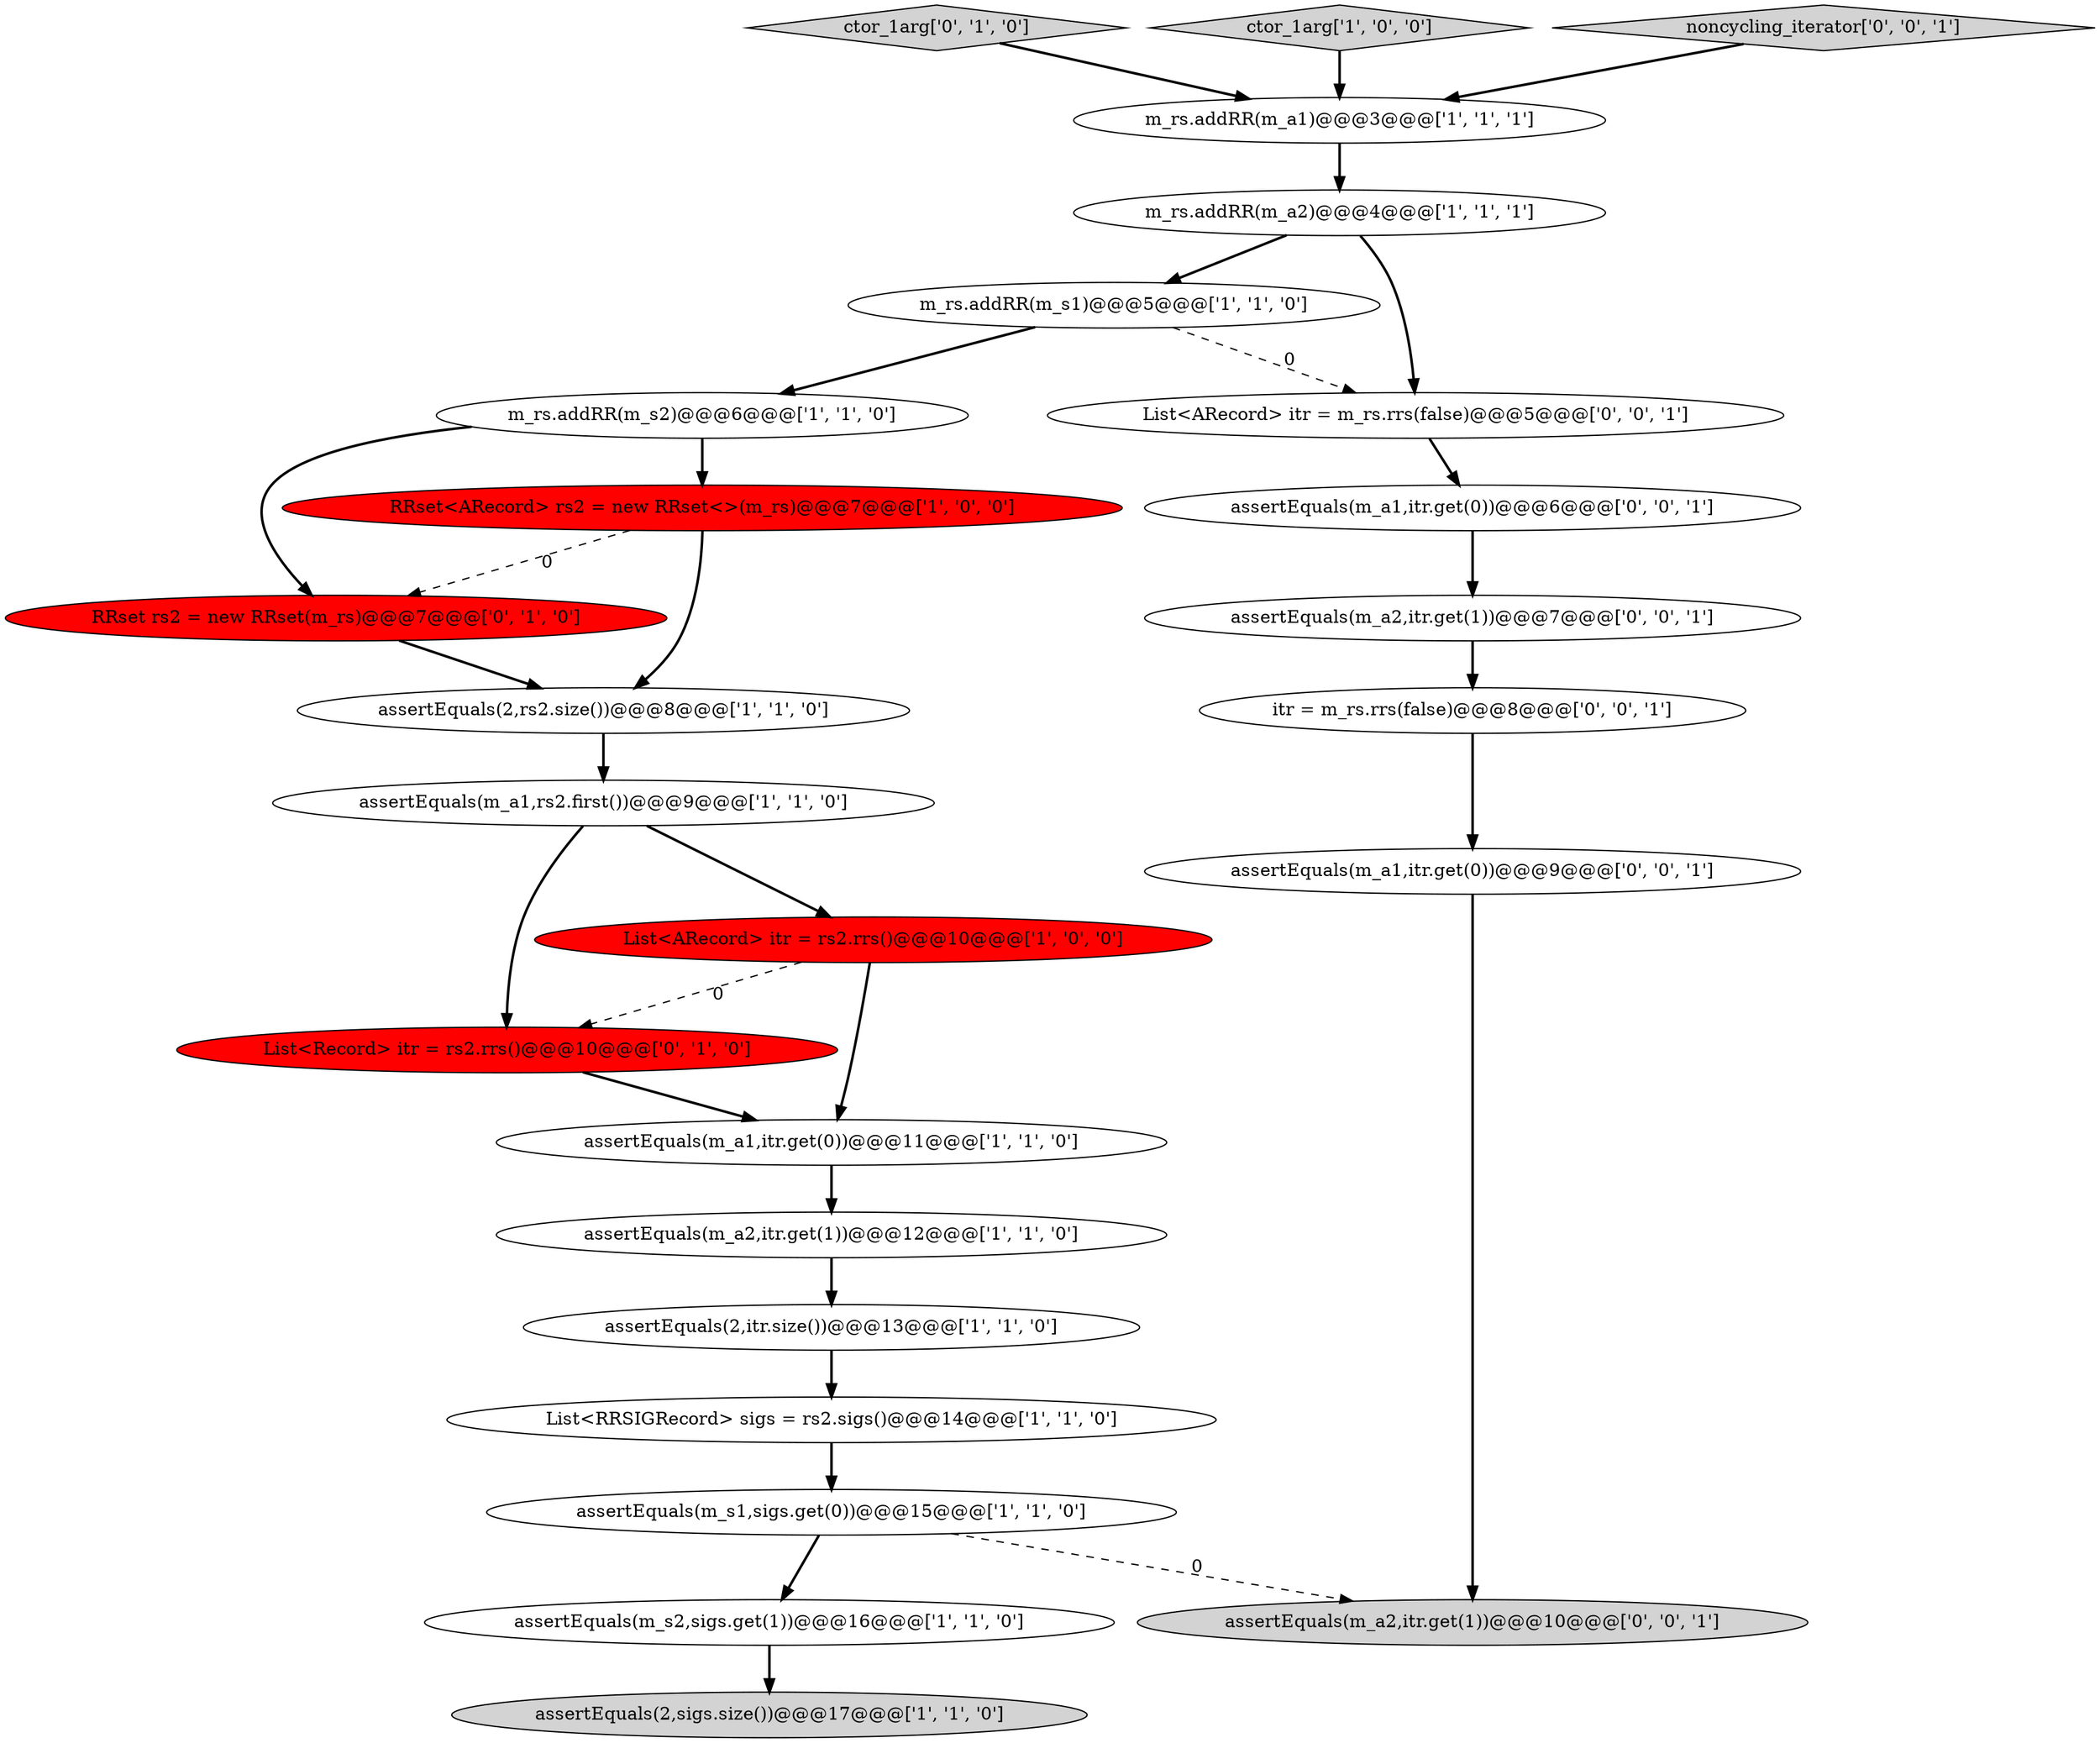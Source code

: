 digraph {
22 [style = filled, label = "assertEquals(m_a1,itr.get(0))@@@6@@@['0', '0', '1']", fillcolor = white, shape = ellipse image = "AAA0AAABBB3BBB"];
4 [style = filled, label = "assertEquals(m_s1,sigs.get(0))@@@15@@@['1', '1', '0']", fillcolor = white, shape = ellipse image = "AAA0AAABBB1BBB"];
9 [style = filled, label = "List<ARecord> itr = rs2.rrs()@@@10@@@['1', '0', '0']", fillcolor = red, shape = ellipse image = "AAA1AAABBB1BBB"];
11 [style = filled, label = "assertEquals(m_a2,itr.get(1))@@@12@@@['1', '1', '0']", fillcolor = white, shape = ellipse image = "AAA0AAABBB1BBB"];
7 [style = filled, label = "RRset<ARecord> rs2 = new RRset<>(m_rs)@@@7@@@['1', '0', '0']", fillcolor = red, shape = ellipse image = "AAA1AAABBB1BBB"];
8 [style = filled, label = "List<RRSIGRecord> sigs = rs2.sigs()@@@14@@@['1', '1', '0']", fillcolor = white, shape = ellipse image = "AAA0AAABBB1BBB"];
20 [style = filled, label = "itr = m_rs.rrs(false)@@@8@@@['0', '0', '1']", fillcolor = white, shape = ellipse image = "AAA0AAABBB3BBB"];
14 [style = filled, label = "m_rs.addRR(m_s2)@@@6@@@['1', '1', '0']", fillcolor = white, shape = ellipse image = "AAA0AAABBB1BBB"];
2 [style = filled, label = "m_rs.addRR(m_s1)@@@5@@@['1', '1', '0']", fillcolor = white, shape = ellipse image = "AAA0AAABBB1BBB"];
25 [style = filled, label = "assertEquals(m_a1,itr.get(0))@@@9@@@['0', '0', '1']", fillcolor = white, shape = ellipse image = "AAA0AAABBB3BBB"];
15 [style = filled, label = "assertEquals(2,rs2.size())@@@8@@@['1', '1', '0']", fillcolor = white, shape = ellipse image = "AAA0AAABBB1BBB"];
17 [style = filled, label = "List<Record> itr = rs2.rrs()@@@10@@@['0', '1', '0']", fillcolor = red, shape = ellipse image = "AAA1AAABBB2BBB"];
12 [style = filled, label = "assertEquals(m_a1,rs2.first())@@@9@@@['1', '1', '0']", fillcolor = white, shape = ellipse image = "AAA0AAABBB1BBB"];
5 [style = filled, label = "assertEquals(2,itr.size())@@@13@@@['1', '1', '0']", fillcolor = white, shape = ellipse image = "AAA0AAABBB1BBB"];
16 [style = filled, label = "ctor_1arg['0', '1', '0']", fillcolor = lightgray, shape = diamond image = "AAA0AAABBB2BBB"];
18 [style = filled, label = "RRset rs2 = new RRset(m_rs)@@@7@@@['0', '1', '0']", fillcolor = red, shape = ellipse image = "AAA1AAABBB2BBB"];
3 [style = filled, label = "assertEquals(m_a1,itr.get(0))@@@11@@@['1', '1', '0']", fillcolor = white, shape = ellipse image = "AAA0AAABBB1BBB"];
6 [style = filled, label = "assertEquals(m_s2,sigs.get(1))@@@16@@@['1', '1', '0']", fillcolor = white, shape = ellipse image = "AAA0AAABBB1BBB"];
21 [style = filled, label = "assertEquals(m_a2,itr.get(1))@@@7@@@['0', '0', '1']", fillcolor = white, shape = ellipse image = "AAA0AAABBB3BBB"];
0 [style = filled, label = "m_rs.addRR(m_a1)@@@3@@@['1', '1', '1']", fillcolor = white, shape = ellipse image = "AAA0AAABBB1BBB"];
24 [style = filled, label = "assertEquals(m_a2,itr.get(1))@@@10@@@['0', '0', '1']", fillcolor = lightgray, shape = ellipse image = "AAA0AAABBB3BBB"];
10 [style = filled, label = "ctor_1arg['1', '0', '0']", fillcolor = lightgray, shape = diamond image = "AAA0AAABBB1BBB"];
23 [style = filled, label = "noncycling_iterator['0', '0', '1']", fillcolor = lightgray, shape = diamond image = "AAA0AAABBB3BBB"];
13 [style = filled, label = "assertEquals(2,sigs.size())@@@17@@@['1', '1', '0']", fillcolor = lightgray, shape = ellipse image = "AAA0AAABBB1BBB"];
19 [style = filled, label = "List<ARecord> itr = m_rs.rrs(false)@@@5@@@['0', '0', '1']", fillcolor = white, shape = ellipse image = "AAA0AAABBB3BBB"];
1 [style = filled, label = "m_rs.addRR(m_a2)@@@4@@@['1', '1', '1']", fillcolor = white, shape = ellipse image = "AAA0AAABBB1BBB"];
5->8 [style = bold, label=""];
16->0 [style = bold, label=""];
2->19 [style = dashed, label="0"];
7->18 [style = dashed, label="0"];
4->6 [style = bold, label=""];
12->17 [style = bold, label=""];
18->15 [style = bold, label=""];
3->11 [style = bold, label=""];
22->21 [style = bold, label=""];
12->9 [style = bold, label=""];
20->25 [style = bold, label=""];
23->0 [style = bold, label=""];
14->7 [style = bold, label=""];
25->24 [style = bold, label=""];
11->5 [style = bold, label=""];
21->20 [style = bold, label=""];
0->1 [style = bold, label=""];
6->13 [style = bold, label=""];
9->17 [style = dashed, label="0"];
10->0 [style = bold, label=""];
2->14 [style = bold, label=""];
17->3 [style = bold, label=""];
9->3 [style = bold, label=""];
7->15 [style = bold, label=""];
14->18 [style = bold, label=""];
1->2 [style = bold, label=""];
15->12 [style = bold, label=""];
8->4 [style = bold, label=""];
4->24 [style = dashed, label="0"];
1->19 [style = bold, label=""];
19->22 [style = bold, label=""];
}
